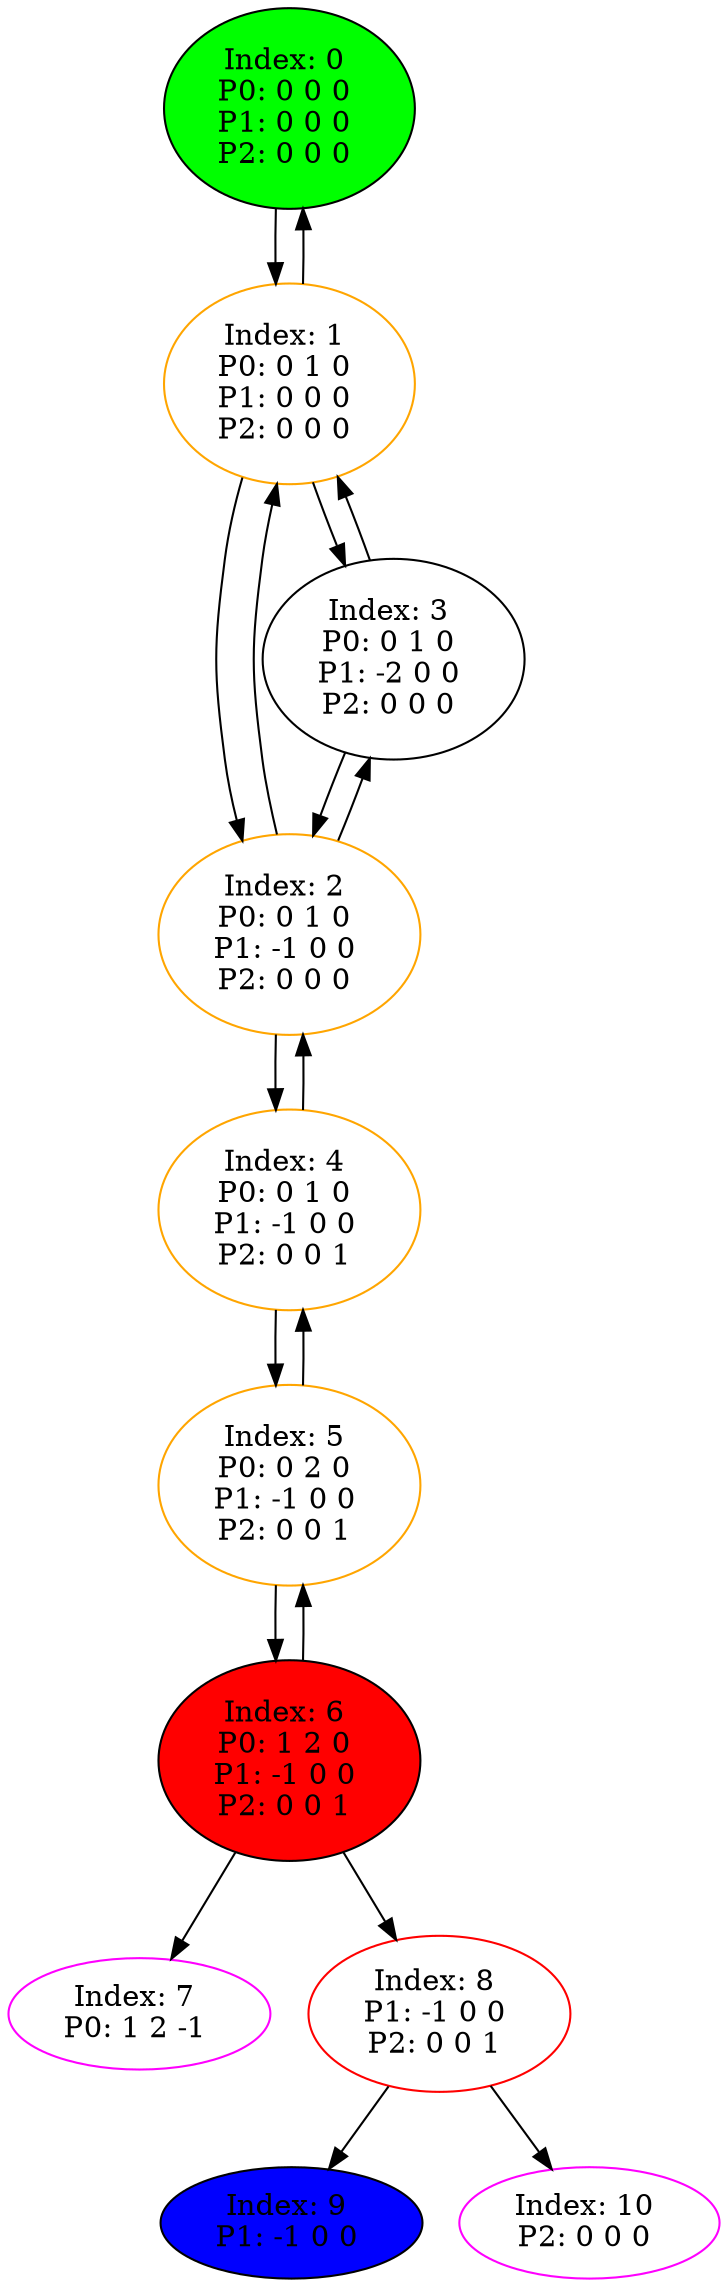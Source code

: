 digraph G {
color = "black"
0[label = "Index: 0 
P0: 0 0 0 
P1: 0 0 0 
P2: 0 0 0 
", style="filled", fillcolor = "green"]
1[label = "Index: 1 
P0: 0 1 0 
P1: 0 0 0 
P2: 0 0 0 
", color = "orange"]
2[label = "Index: 2 
P0: 0 1 0 
P1: -1 0 0 
P2: 0 0 0 
", color = "orange"]
3[label = "Index: 3 
P0: 0 1 0 
P1: -2 0 0 
P2: 0 0 0 
"]
4[label = "Index: 4 
P0: 0 1 0 
P1: -1 0 0 
P2: 0 0 1 
", color = "orange"]
5[label = "Index: 5 
P0: 0 2 0 
P1: -1 0 0 
P2: 0 0 1 
", color = "orange"]
6[label = "Index: 6 
P0: 1 2 0 
P1: -1 0 0 
P2: 0 0 1 
", style="filled", fillcolor = "red"]
7[label = "Index: 7 
P0: 1 2 -1 
", color = "fuchsia"]
8[label = "Index: 8 
P1: -1 0 0 
P2: 0 0 1 
", color = "red"]
9[label = "Index: 9 
P1: -1 0 0 
", style="filled", fillcolor = "blue"]
10[label = "Index: 10 
P2: 0 0 0 
", color = "fuchsia"]
0 -> 1

1 -> 0
1 -> 2
1 -> 3

2 -> 1
2 -> 3
2 -> 4

3 -> 1
3 -> 2

4 -> 2
4 -> 5

5 -> 4
5 -> 6

6 -> 5
6 -> 8
6 -> 7

8 -> 10
8 -> 9

}
